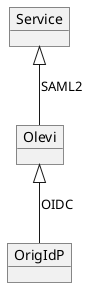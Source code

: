 @startuml useCase-protocolAdaptor

object  OrigIdP
object Olevi
object Service

OrigIdP -u-|> Olevi : OIDC
Olevi -u-|> Service : SAML2

@enduml
